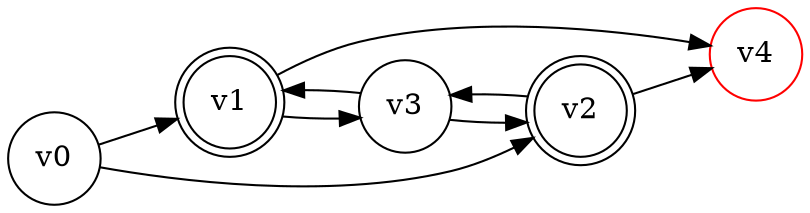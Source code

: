 digraph DFA {
	graph [rankdir="LR"];
	node [shape="circle"];
	0 [label="v0" isInitial=true isAccepting=false isError=false];
	1 [label="v1" isInitial=false isAccepting=true isError=false shape="doublecircle"];
	2 [label="v2" isInitial=false isAccepting=true isError=false shape="doublecircle"];
	3 [label="v3" isInitial=false isAccepting=false isError=false];
	4 [label="v4" isInitial=false isAccepting=false isError=true color="red"];
	0 -> 1 [letter="a"];
	0 -> 2 [letter="b"];
	1 -> 3 [letter="b"];
	2 -> 3 [letter="a"];
	3 -> 1 [letter="a"];
	3 -> 2 [letter="b"];
	1 -> 4 [letter="a"];
	2 -> 4 [letter="b"];	
}
